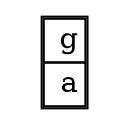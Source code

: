 digraph G { 
  node [shape = name]; 
  2[label=  <<table border= "1 " cellspacing= " 0 "><tr> 
<td> g</td> </tr> 
<tr> 
<td> a</td> </tr> 
</table>>  shape = none ]; 
 }
